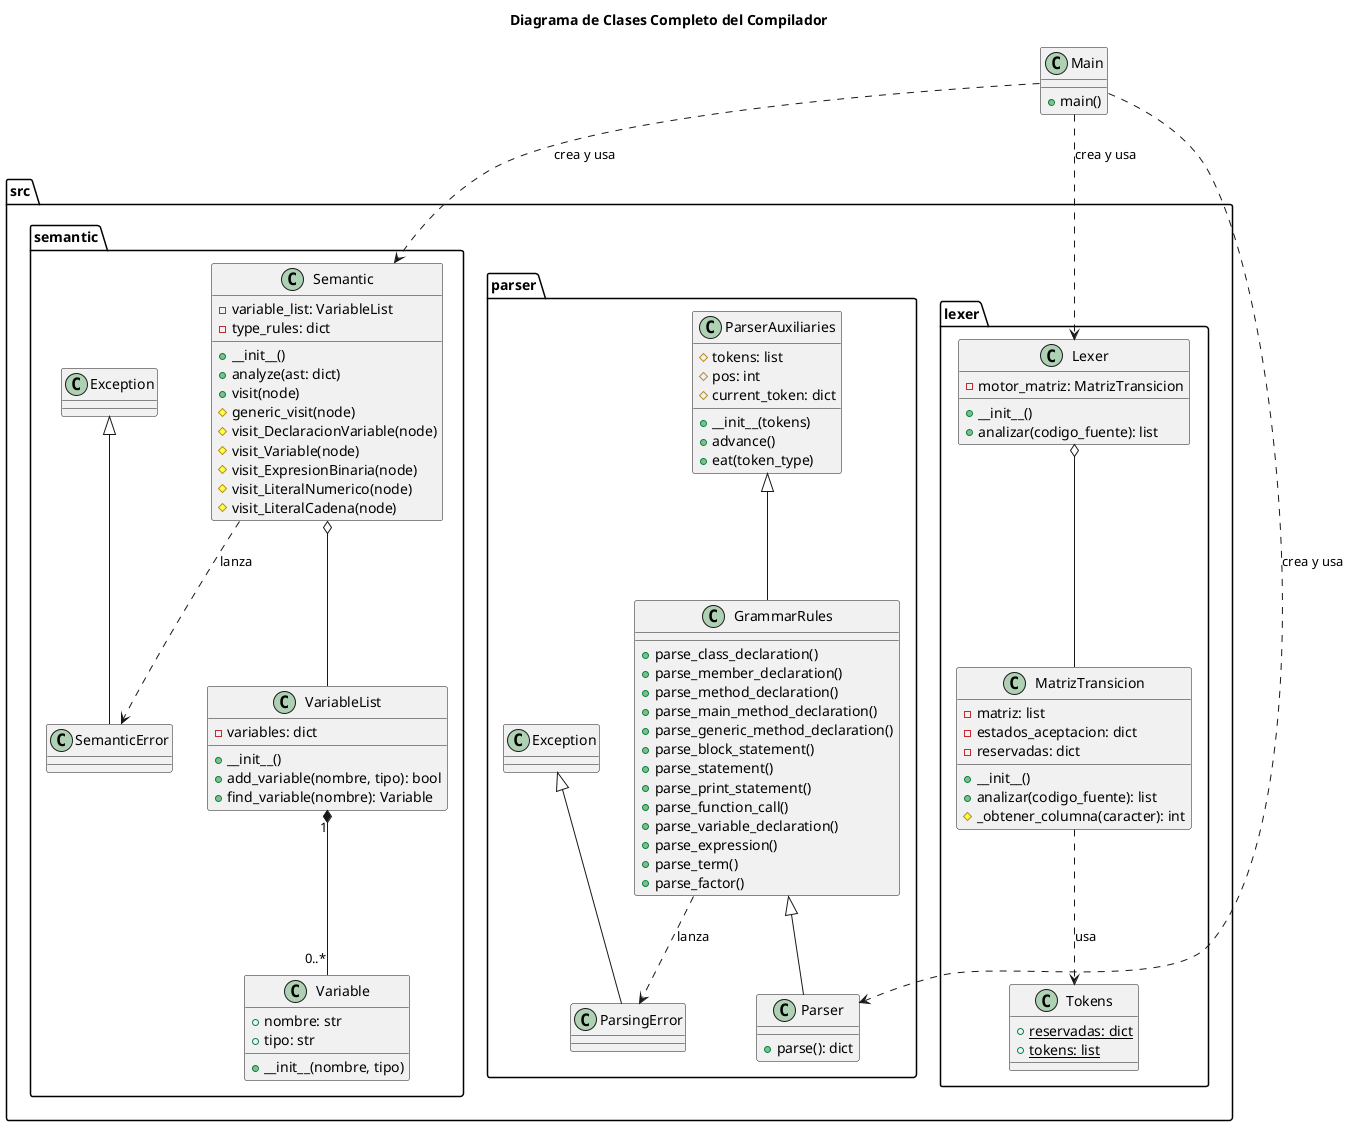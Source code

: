 @startuml
title Diagrama de Clases Completo del Compilador

' --- Paquete LEXER ---
package "src.lexer" {
  class Lexer {
    - motor_matriz: MatrizTransicion
    + __init__()
    + analizar(codigo_fuente): list
  }
  
  class MatrizTransicion {
    - matriz: list
    - estados_aceptacion: dict
    - reservadas: dict
    + __init__()
    + analizar(codigo_fuente): list
    #_obtener_columna(caracter): int
  }
  
  class Tokens {
    + {static} reservadas: dict
    + {static} tokens: list
  }
  
  Lexer o-- MatrizTransicion
  MatrizTransicion ..> Tokens : usa
}


' --- Paquete PARSER ---
package "src.parser" {
  class Parser extends GrammarRules {
    + parse(): dict
  }
  
  class GrammarRules extends ParserAuxiliaries {
    + parse_class_declaration()
    + parse_member_declaration()
    + parse_method_declaration()
    + parse_main_method_declaration()
    + parse_generic_method_declaration()
    + parse_block_statement()
    + parse_statement()
    + parse_print_statement()
    + parse_function_call()
    + parse_variable_declaration()
    + parse_expression()
    + parse_term()
    + parse_factor()
  }
  
  class ParserAuxiliaries {
    # tokens: list
    # pos: int
    # current_token: dict
    + __init__(tokens)
    + advance()
    + eat(token_type)
  }
  
  class ParsingError extends Exception
  GrammarRules ..> ParsingError : lanza
}


' --- Paquete SEMANTIC ---
package "src.semantic" {
  class Semantic {
    - variable_list: VariableList
    - type_rules: dict
    + __init__()
    + analyze(ast: dict)
    + visit(node)
    # generic_visit(node)
    # visit_DeclaracionVariable(node)
    # visit_Variable(node)
    # visit_ExpresionBinaria(node)
    # visit_LiteralNumerico(node)
    # visit_LiteralCadena(node)
  }
  
  class VariableList {
    - variables: dict
    + __init__()
    + add_variable(nombre, tipo): bool
    + find_variable(nombre): Variable
  }
  
  class Variable {
    + nombre: str
    + tipo: str
    + __init__(nombre, tipo)
  }
  
  class SemanticError extends Exception
  Semantic ..> SemanticError : lanza
  
  Semantic o-- VariableList
  VariableList "1" *-- "0..*" Variable
}


' --- Orquestación Principal ---
class Main {
  + main()
}
Main ..> Lexer : crea y usa
Main ..> Parser : crea y usa
Main ..> Semantic : crea y usa


@enduml